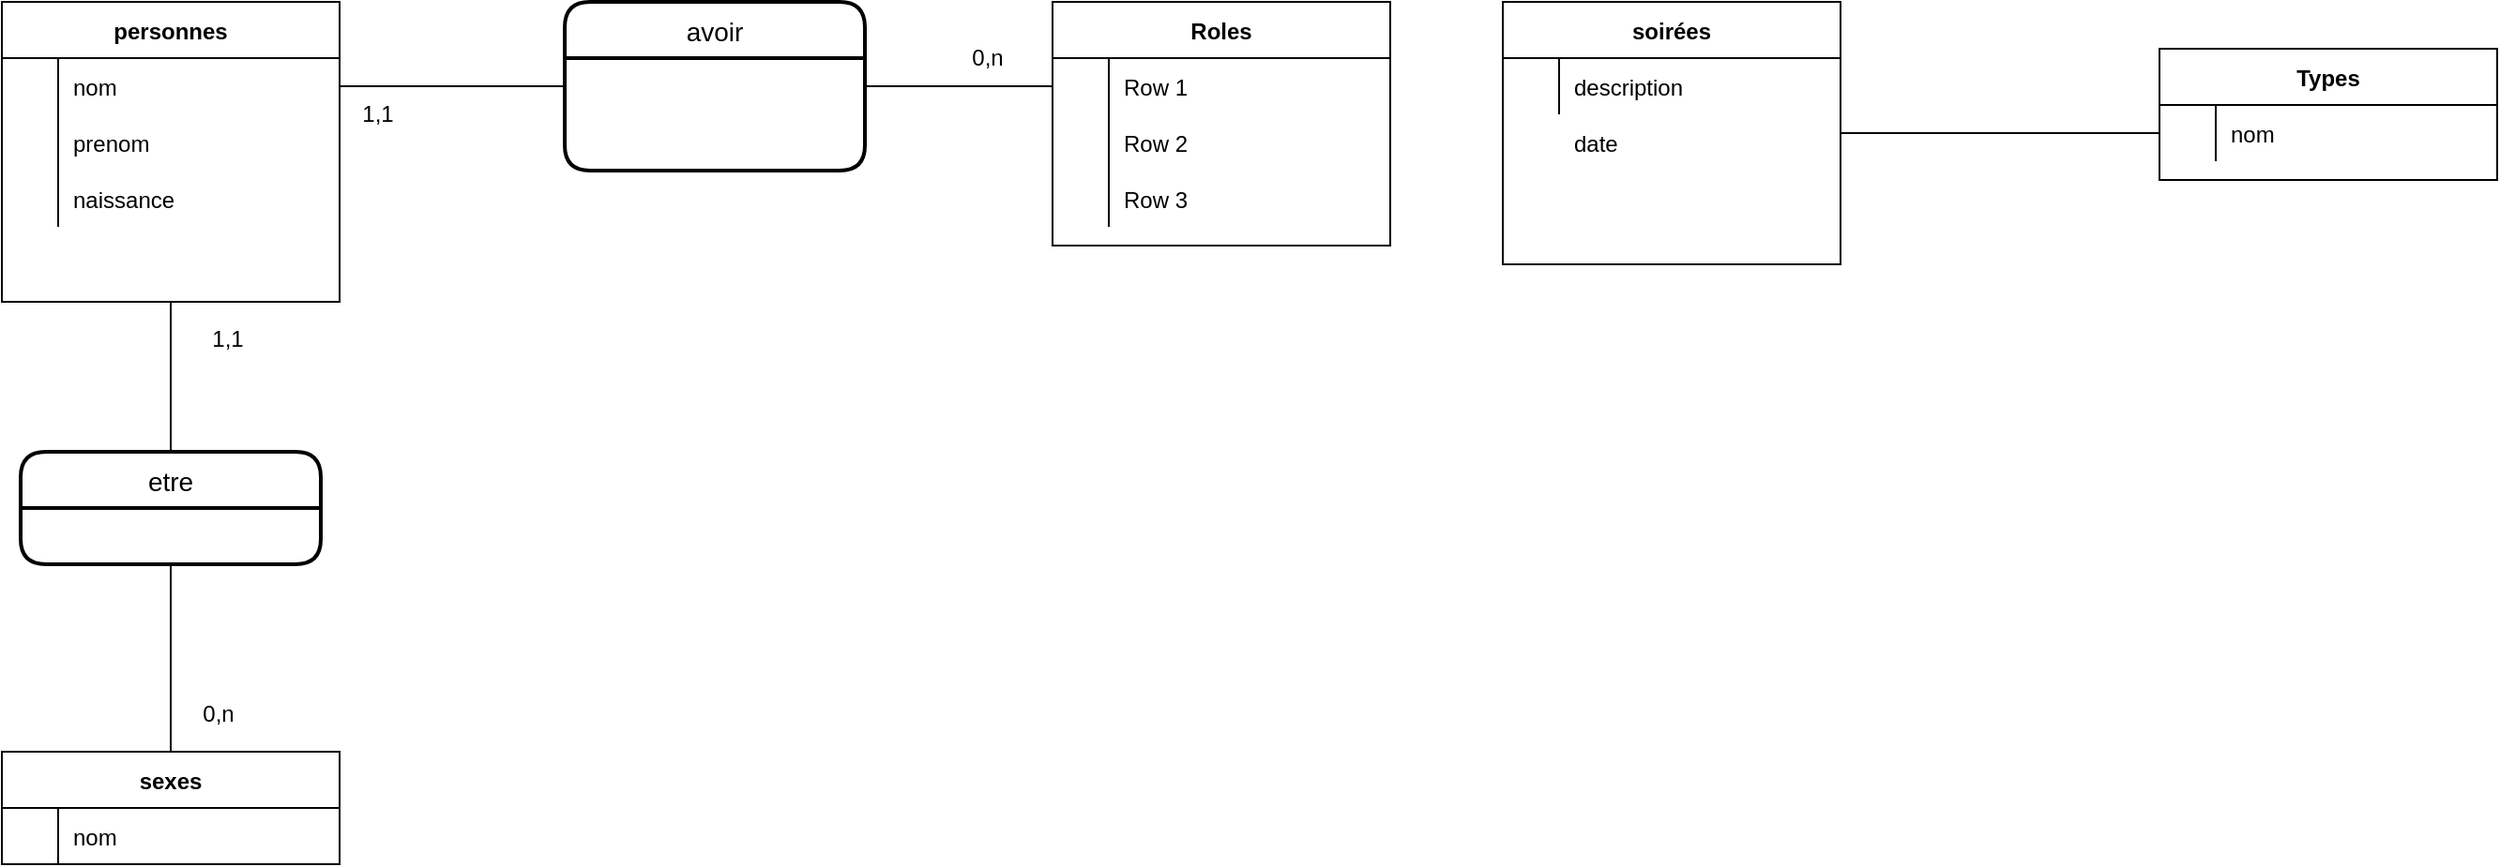 <mxfile version="15.4.0" type="device"><diagram id="NxnkGaQhp3ksERzFWsOD" name="Page-1"><mxGraphModel dx="1422" dy="822" grid="1" gridSize="10" guides="1" tooltips="1" connect="1" arrows="1" fold="1" page="1" pageScale="1" pageWidth="827" pageHeight="1169" math="0" shadow="0"><root><mxCell id="0"/><mxCell id="1" parent="0"/><mxCell id="y7raSuiirbn7ctMBuq62-55" style="edgeStyle=orthogonalEdgeStyle;rounded=0;orthogonalLoop=1;jettySize=auto;html=1;entryX=0.5;entryY=0;entryDx=0;entryDy=0;endArrow=none;endFill=0;" edge="1" parent="1" source="y7raSuiirbn7ctMBuq62-1" target="y7raSuiirbn7ctMBuq62-54"><mxGeometry relative="1" as="geometry"/></mxCell><mxCell id="y7raSuiirbn7ctMBuq62-1" value="personnes" style="shape=table;startSize=30;container=1;collapsible=1;childLayout=tableLayout;fixedRows=1;rowLines=0;fontStyle=1;align=center;resizeLast=1;" vertex="1" parent="1"><mxGeometry x="60" y="60" width="180" height="160" as="geometry"/></mxCell><mxCell id="y7raSuiirbn7ctMBuq62-5" value="" style="shape=partialRectangle;collapsible=0;dropTarget=0;pointerEvents=0;fillColor=none;top=0;left=0;bottom=0;right=0;points=[[0,0.5],[1,0.5]];portConstraint=eastwest;" vertex="1" parent="y7raSuiirbn7ctMBuq62-1"><mxGeometry y="30" width="180" height="30" as="geometry"/></mxCell><mxCell id="y7raSuiirbn7ctMBuq62-6" value="" style="shape=partialRectangle;connectable=0;fillColor=none;top=0;left=0;bottom=0;right=0;editable=1;overflow=hidden;" vertex="1" parent="y7raSuiirbn7ctMBuq62-5"><mxGeometry width="30" height="30" as="geometry"><mxRectangle width="30" height="30" as="alternateBounds"/></mxGeometry></mxCell><mxCell id="y7raSuiirbn7ctMBuq62-7" value="nom    " style="shape=partialRectangle;connectable=0;fillColor=none;top=0;left=0;bottom=0;right=0;align=left;spacingLeft=6;overflow=hidden;" vertex="1" parent="y7raSuiirbn7ctMBuq62-5"><mxGeometry x="30" width="150" height="30" as="geometry"><mxRectangle width="150" height="30" as="alternateBounds"/></mxGeometry></mxCell><mxCell id="y7raSuiirbn7ctMBuq62-8" value="" style="shape=partialRectangle;collapsible=0;dropTarget=0;pointerEvents=0;fillColor=none;top=0;left=0;bottom=0;right=0;points=[[0,0.5],[1,0.5]];portConstraint=eastwest;" vertex="1" parent="y7raSuiirbn7ctMBuq62-1"><mxGeometry y="60" width="180" height="30" as="geometry"/></mxCell><mxCell id="y7raSuiirbn7ctMBuq62-9" value="" style="shape=partialRectangle;connectable=0;fillColor=none;top=0;left=0;bottom=0;right=0;editable=1;overflow=hidden;" vertex="1" parent="y7raSuiirbn7ctMBuq62-8"><mxGeometry width="30" height="30" as="geometry"><mxRectangle width="30" height="30" as="alternateBounds"/></mxGeometry></mxCell><mxCell id="y7raSuiirbn7ctMBuq62-10" value="prenom" style="shape=partialRectangle;connectable=0;fillColor=none;top=0;left=0;bottom=0;right=0;align=left;spacingLeft=6;overflow=hidden;" vertex="1" parent="y7raSuiirbn7ctMBuq62-8"><mxGeometry x="30" width="150" height="30" as="geometry"><mxRectangle width="150" height="30" as="alternateBounds"/></mxGeometry></mxCell><mxCell id="y7raSuiirbn7ctMBuq62-11" value="" style="shape=partialRectangle;collapsible=0;dropTarget=0;pointerEvents=0;fillColor=none;top=0;left=0;bottom=0;right=0;points=[[0,0.5],[1,0.5]];portConstraint=eastwest;" vertex="1" parent="y7raSuiirbn7ctMBuq62-1"><mxGeometry y="90" width="180" height="30" as="geometry"/></mxCell><mxCell id="y7raSuiirbn7ctMBuq62-12" value="" style="shape=partialRectangle;connectable=0;fillColor=none;top=0;left=0;bottom=0;right=0;editable=1;overflow=hidden;" vertex="1" parent="y7raSuiirbn7ctMBuq62-11"><mxGeometry width="30" height="30" as="geometry"><mxRectangle width="30" height="30" as="alternateBounds"/></mxGeometry></mxCell><mxCell id="y7raSuiirbn7ctMBuq62-13" value="naissance" style="shape=partialRectangle;connectable=0;fillColor=none;top=0;left=0;bottom=0;right=0;align=left;spacingLeft=6;overflow=hidden;" vertex="1" parent="y7raSuiirbn7ctMBuq62-11"><mxGeometry x="30" width="150" height="30" as="geometry"><mxRectangle width="150" height="30" as="alternateBounds"/></mxGeometry></mxCell><mxCell id="y7raSuiirbn7ctMBuq62-14" value="Roles" style="shape=table;startSize=30;container=1;collapsible=1;childLayout=tableLayout;fixedRows=1;rowLines=0;fontStyle=1;align=center;resizeLast=1;" vertex="1" parent="1"><mxGeometry x="620" y="60" width="180" height="130" as="geometry"/></mxCell><mxCell id="y7raSuiirbn7ctMBuq62-18" value="" style="shape=partialRectangle;collapsible=0;dropTarget=0;pointerEvents=0;fillColor=none;top=0;left=0;bottom=0;right=0;points=[[0,0.5],[1,0.5]];portConstraint=eastwest;" vertex="1" parent="y7raSuiirbn7ctMBuq62-14"><mxGeometry y="30" width="180" height="30" as="geometry"/></mxCell><mxCell id="y7raSuiirbn7ctMBuq62-19" value="" style="shape=partialRectangle;connectable=0;fillColor=none;top=0;left=0;bottom=0;right=0;editable=1;overflow=hidden;" vertex="1" parent="y7raSuiirbn7ctMBuq62-18"><mxGeometry width="30" height="30" as="geometry"><mxRectangle width="30" height="30" as="alternateBounds"/></mxGeometry></mxCell><mxCell id="y7raSuiirbn7ctMBuq62-20" value="Row 1" style="shape=partialRectangle;connectable=0;fillColor=none;top=0;left=0;bottom=0;right=0;align=left;spacingLeft=6;overflow=hidden;" vertex="1" parent="y7raSuiirbn7ctMBuq62-18"><mxGeometry x="30" width="150" height="30" as="geometry"><mxRectangle width="150" height="30" as="alternateBounds"/></mxGeometry></mxCell><mxCell id="y7raSuiirbn7ctMBuq62-21" value="" style="shape=partialRectangle;collapsible=0;dropTarget=0;pointerEvents=0;fillColor=none;top=0;left=0;bottom=0;right=0;points=[[0,0.5],[1,0.5]];portConstraint=eastwest;" vertex="1" parent="y7raSuiirbn7ctMBuq62-14"><mxGeometry y="60" width="180" height="30" as="geometry"/></mxCell><mxCell id="y7raSuiirbn7ctMBuq62-22" value="" style="shape=partialRectangle;connectable=0;fillColor=none;top=0;left=0;bottom=0;right=0;editable=1;overflow=hidden;" vertex="1" parent="y7raSuiirbn7ctMBuq62-21"><mxGeometry width="30" height="30" as="geometry"><mxRectangle width="30" height="30" as="alternateBounds"/></mxGeometry></mxCell><mxCell id="y7raSuiirbn7ctMBuq62-23" value="Row 2" style="shape=partialRectangle;connectable=0;fillColor=none;top=0;left=0;bottom=0;right=0;align=left;spacingLeft=6;overflow=hidden;" vertex="1" parent="y7raSuiirbn7ctMBuq62-21"><mxGeometry x="30" width="150" height="30" as="geometry"><mxRectangle width="150" height="30" as="alternateBounds"/></mxGeometry></mxCell><mxCell id="y7raSuiirbn7ctMBuq62-24" value="" style="shape=partialRectangle;collapsible=0;dropTarget=0;pointerEvents=0;fillColor=none;top=0;left=0;bottom=0;right=0;points=[[0,0.5],[1,0.5]];portConstraint=eastwest;" vertex="1" parent="y7raSuiirbn7ctMBuq62-14"><mxGeometry y="90" width="180" height="30" as="geometry"/></mxCell><mxCell id="y7raSuiirbn7ctMBuq62-25" value="" style="shape=partialRectangle;connectable=0;fillColor=none;top=0;left=0;bottom=0;right=0;editable=1;overflow=hidden;" vertex="1" parent="y7raSuiirbn7ctMBuq62-24"><mxGeometry width="30" height="30" as="geometry"><mxRectangle width="30" height="30" as="alternateBounds"/></mxGeometry></mxCell><mxCell id="y7raSuiirbn7ctMBuq62-26" value="Row 3" style="shape=partialRectangle;connectable=0;fillColor=none;top=0;left=0;bottom=0;right=0;align=left;spacingLeft=6;overflow=hidden;" vertex="1" parent="y7raSuiirbn7ctMBuq62-24"><mxGeometry x="30" width="150" height="30" as="geometry"><mxRectangle width="150" height="30" as="alternateBounds"/></mxGeometry></mxCell><mxCell id="y7raSuiirbn7ctMBuq62-31" style="edgeStyle=orthogonalEdgeStyle;rounded=0;orthogonalLoop=1;jettySize=auto;html=1;endArrow=none;endFill=0;" edge="1" parent="1" source="y7raSuiirbn7ctMBuq62-27" target="y7raSuiirbn7ctMBuq62-18"><mxGeometry relative="1" as="geometry"/></mxCell><mxCell id="y7raSuiirbn7ctMBuq62-30" style="edgeStyle=orthogonalEdgeStyle;rounded=0;orthogonalLoop=1;jettySize=auto;html=1;entryX=0;entryY=0.5;entryDx=0;entryDy=0;endArrow=none;endFill=0;" edge="1" parent="1" source="y7raSuiirbn7ctMBuq62-5" target="y7raSuiirbn7ctMBuq62-27"><mxGeometry relative="1" as="geometry"/></mxCell><mxCell id="y7raSuiirbn7ctMBuq62-32" value="1,1" style="text;html=1;align=center;verticalAlign=middle;resizable=0;points=[];autosize=1;strokeColor=none;fillColor=none;" vertex="1" parent="1"><mxGeometry x="245" y="110" width="30" height="20" as="geometry"/></mxCell><mxCell id="y7raSuiirbn7ctMBuq62-33" value="0,n" style="text;html=1;align=center;verticalAlign=middle;resizable=0;points=[];autosize=1;strokeColor=none;fillColor=none;" vertex="1" parent="1"><mxGeometry x="570" y="80" width="30" height="20" as="geometry"/></mxCell><mxCell id="y7raSuiirbn7ctMBuq62-37" value="sexes" style="shape=table;startSize=30;container=1;collapsible=1;childLayout=tableLayout;fixedRows=1;rowLines=0;fontStyle=1;align=center;resizeLast=1;" vertex="1" parent="1"><mxGeometry x="60" y="460" width="180" height="60" as="geometry"/></mxCell><mxCell id="y7raSuiirbn7ctMBuq62-41" value="" style="shape=partialRectangle;collapsible=0;dropTarget=0;pointerEvents=0;fillColor=none;top=0;left=0;bottom=0;right=0;points=[[0,0.5],[1,0.5]];portConstraint=eastwest;" vertex="1" parent="y7raSuiirbn7ctMBuq62-37"><mxGeometry y="30" width="180" height="30" as="geometry"/></mxCell><mxCell id="y7raSuiirbn7ctMBuq62-42" value="" style="shape=partialRectangle;connectable=0;fillColor=none;top=0;left=0;bottom=0;right=0;editable=1;overflow=hidden;" vertex="1" parent="y7raSuiirbn7ctMBuq62-41"><mxGeometry width="30" height="30" as="geometry"><mxRectangle width="30" height="30" as="alternateBounds"/></mxGeometry></mxCell><mxCell id="y7raSuiirbn7ctMBuq62-43" value="nom    " style="shape=partialRectangle;connectable=0;fillColor=none;top=0;left=0;bottom=0;right=0;align=left;spacingLeft=6;overflow=hidden;" vertex="1" parent="y7raSuiirbn7ctMBuq62-41"><mxGeometry x="30" width="150" height="30" as="geometry"><mxRectangle width="150" height="30" as="alternateBounds"/></mxGeometry></mxCell><mxCell id="y7raSuiirbn7ctMBuq62-56" style="edgeStyle=orthogonalEdgeStyle;rounded=0;orthogonalLoop=1;jettySize=auto;html=1;entryX=0.5;entryY=0;entryDx=0;entryDy=0;endArrow=none;endFill=0;" edge="1" parent="1" source="y7raSuiirbn7ctMBuq62-54" target="y7raSuiirbn7ctMBuq62-37"><mxGeometry relative="1" as="geometry"/></mxCell><mxCell id="y7raSuiirbn7ctMBuq62-54" value="etre" style="swimlane;childLayout=stackLayout;horizontal=1;startSize=30;horizontalStack=0;rounded=1;fontSize=14;fontStyle=0;strokeWidth=2;resizeParent=0;resizeLast=1;shadow=0;dashed=0;align=center;" vertex="1" parent="1"><mxGeometry x="70" y="300" width="160" height="60" as="geometry"/></mxCell><mxCell id="y7raSuiirbn7ctMBuq62-27" value="avoir" style="swimlane;childLayout=stackLayout;horizontal=1;startSize=30;horizontalStack=0;rounded=1;fontSize=14;fontStyle=0;strokeWidth=2;resizeParent=0;resizeLast=1;shadow=0;dashed=0;align=center;" vertex="1" parent="1"><mxGeometry x="360" y="60" width="160" height="90" as="geometry"/></mxCell><mxCell id="y7raSuiirbn7ctMBuq62-57" value="1,1" style="text;html=1;align=center;verticalAlign=middle;resizable=0;points=[];autosize=1;strokeColor=none;fillColor=none;" vertex="1" parent="1"><mxGeometry x="165" y="230" width="30" height="20" as="geometry"/></mxCell><mxCell id="y7raSuiirbn7ctMBuq62-58" value="0,n" style="text;html=1;align=center;verticalAlign=middle;resizable=0;points=[];autosize=1;strokeColor=none;fillColor=none;" vertex="1" parent="1"><mxGeometry x="160" y="430" width="30" height="20" as="geometry"/></mxCell><mxCell id="y7raSuiirbn7ctMBuq62-73" style="edgeStyle=orthogonalEdgeStyle;rounded=0;orthogonalLoop=1;jettySize=auto;html=1;endArrow=none;endFill=0;" edge="1" parent="1" source="y7raSuiirbn7ctMBuq62-59" target="y7raSuiirbn7ctMBuq62-70"><mxGeometry relative="1" as="geometry"/></mxCell><mxCell id="y7raSuiirbn7ctMBuq62-69" value="Types" style="shape=table;startSize=30;container=1;collapsible=1;childLayout=tableLayout;fixedRows=1;rowLines=0;fontStyle=1;align=center;resizeLast=1;" vertex="1" parent="1"><mxGeometry x="1210" y="85" width="180" height="70" as="geometry"/></mxCell><mxCell id="y7raSuiirbn7ctMBuq62-70" value="" style="shape=partialRectangle;collapsible=0;dropTarget=0;pointerEvents=0;fillColor=none;top=0;left=0;bottom=0;right=0;points=[[0,0.5],[1,0.5]];portConstraint=eastwest;" vertex="1" parent="y7raSuiirbn7ctMBuq62-69"><mxGeometry y="30" width="180" height="30" as="geometry"/></mxCell><mxCell id="y7raSuiirbn7ctMBuq62-71" value="" style="shape=partialRectangle;connectable=0;fillColor=none;top=0;left=0;bottom=0;right=0;editable=1;overflow=hidden;" vertex="1" parent="y7raSuiirbn7ctMBuq62-70"><mxGeometry width="30" height="30" as="geometry"><mxRectangle width="30" height="30" as="alternateBounds"/></mxGeometry></mxCell><mxCell id="y7raSuiirbn7ctMBuq62-72" value="nom" style="shape=partialRectangle;connectable=0;fillColor=none;top=0;left=0;bottom=0;right=0;align=left;spacingLeft=6;overflow=hidden;" vertex="1" parent="y7raSuiirbn7ctMBuq62-70"><mxGeometry x="30" width="150" height="30" as="geometry"><mxRectangle width="150" height="30" as="alternateBounds"/></mxGeometry></mxCell><mxCell id="y7raSuiirbn7ctMBuq62-77" value="" style="group" vertex="1" connectable="0" parent="1"><mxGeometry x="860" y="60" width="180" height="140" as="geometry"/></mxCell><mxCell id="y7raSuiirbn7ctMBuq62-59" value="soirées" style="shape=table;startSize=30;container=1;collapsible=1;childLayout=tableLayout;fixedRows=1;rowLines=0;fontStyle=1;align=center;resizeLast=1;" vertex="1" parent="y7raSuiirbn7ctMBuq62-77"><mxGeometry width="180" height="140" as="geometry"/></mxCell><mxCell id="y7raSuiirbn7ctMBuq62-66" value="" style="shape=partialRectangle;collapsible=0;dropTarget=0;pointerEvents=0;fillColor=none;top=0;left=0;bottom=0;right=0;points=[[0,0.5],[1,0.5]];portConstraint=eastwest;" vertex="1" parent="y7raSuiirbn7ctMBuq62-59"><mxGeometry y="30" width="180" height="30" as="geometry"/></mxCell><mxCell id="y7raSuiirbn7ctMBuq62-67" value="" style="shape=partialRectangle;connectable=0;fillColor=none;top=0;left=0;bottom=0;right=0;editable=1;overflow=hidden;" vertex="1" parent="y7raSuiirbn7ctMBuq62-66"><mxGeometry width="30" height="30" as="geometry"><mxRectangle width="30" height="30" as="alternateBounds"/></mxGeometry></mxCell><mxCell id="y7raSuiirbn7ctMBuq62-68" value="description" style="shape=partialRectangle;connectable=0;fillColor=none;top=0;left=0;bottom=0;right=0;align=left;spacingLeft=6;overflow=hidden;" vertex="1" parent="y7raSuiirbn7ctMBuq62-66"><mxGeometry x="30" width="150" height="30" as="geometry"><mxRectangle width="150" height="30" as="alternateBounds"/></mxGeometry></mxCell><mxCell id="y7raSuiirbn7ctMBuq62-74" value="" style="shape=partialRectangle;collapsible=0;dropTarget=0;pointerEvents=0;fillColor=none;top=0;left=0;bottom=0;right=0;points=[[0,0.5],[1,0.5]];portConstraint=eastwest;" vertex="1" parent="y7raSuiirbn7ctMBuq62-77"><mxGeometry y="70" width="180" height="30" as="geometry"/></mxCell><mxCell id="y7raSuiirbn7ctMBuq62-75" value="" style="shape=partialRectangle;connectable=0;fillColor=none;top=0;left=0;bottom=0;right=0;editable=1;overflow=hidden;" vertex="1" parent="y7raSuiirbn7ctMBuq62-74"><mxGeometry width="30" height="30" as="geometry"><mxRectangle width="30" height="30" as="alternateBounds"/></mxGeometry></mxCell><mxCell id="y7raSuiirbn7ctMBuq62-76" value="date" style="shape=partialRectangle;connectable=0;fillColor=none;top=0;left=0;bottom=0;right=0;align=left;spacingLeft=6;overflow=hidden;" vertex="1" parent="y7raSuiirbn7ctMBuq62-74"><mxGeometry x="30" y="-10" width="150" height="30" as="geometry"><mxRectangle width="150" height="30" as="alternateBounds"/></mxGeometry></mxCell></root></mxGraphModel></diagram></mxfile>